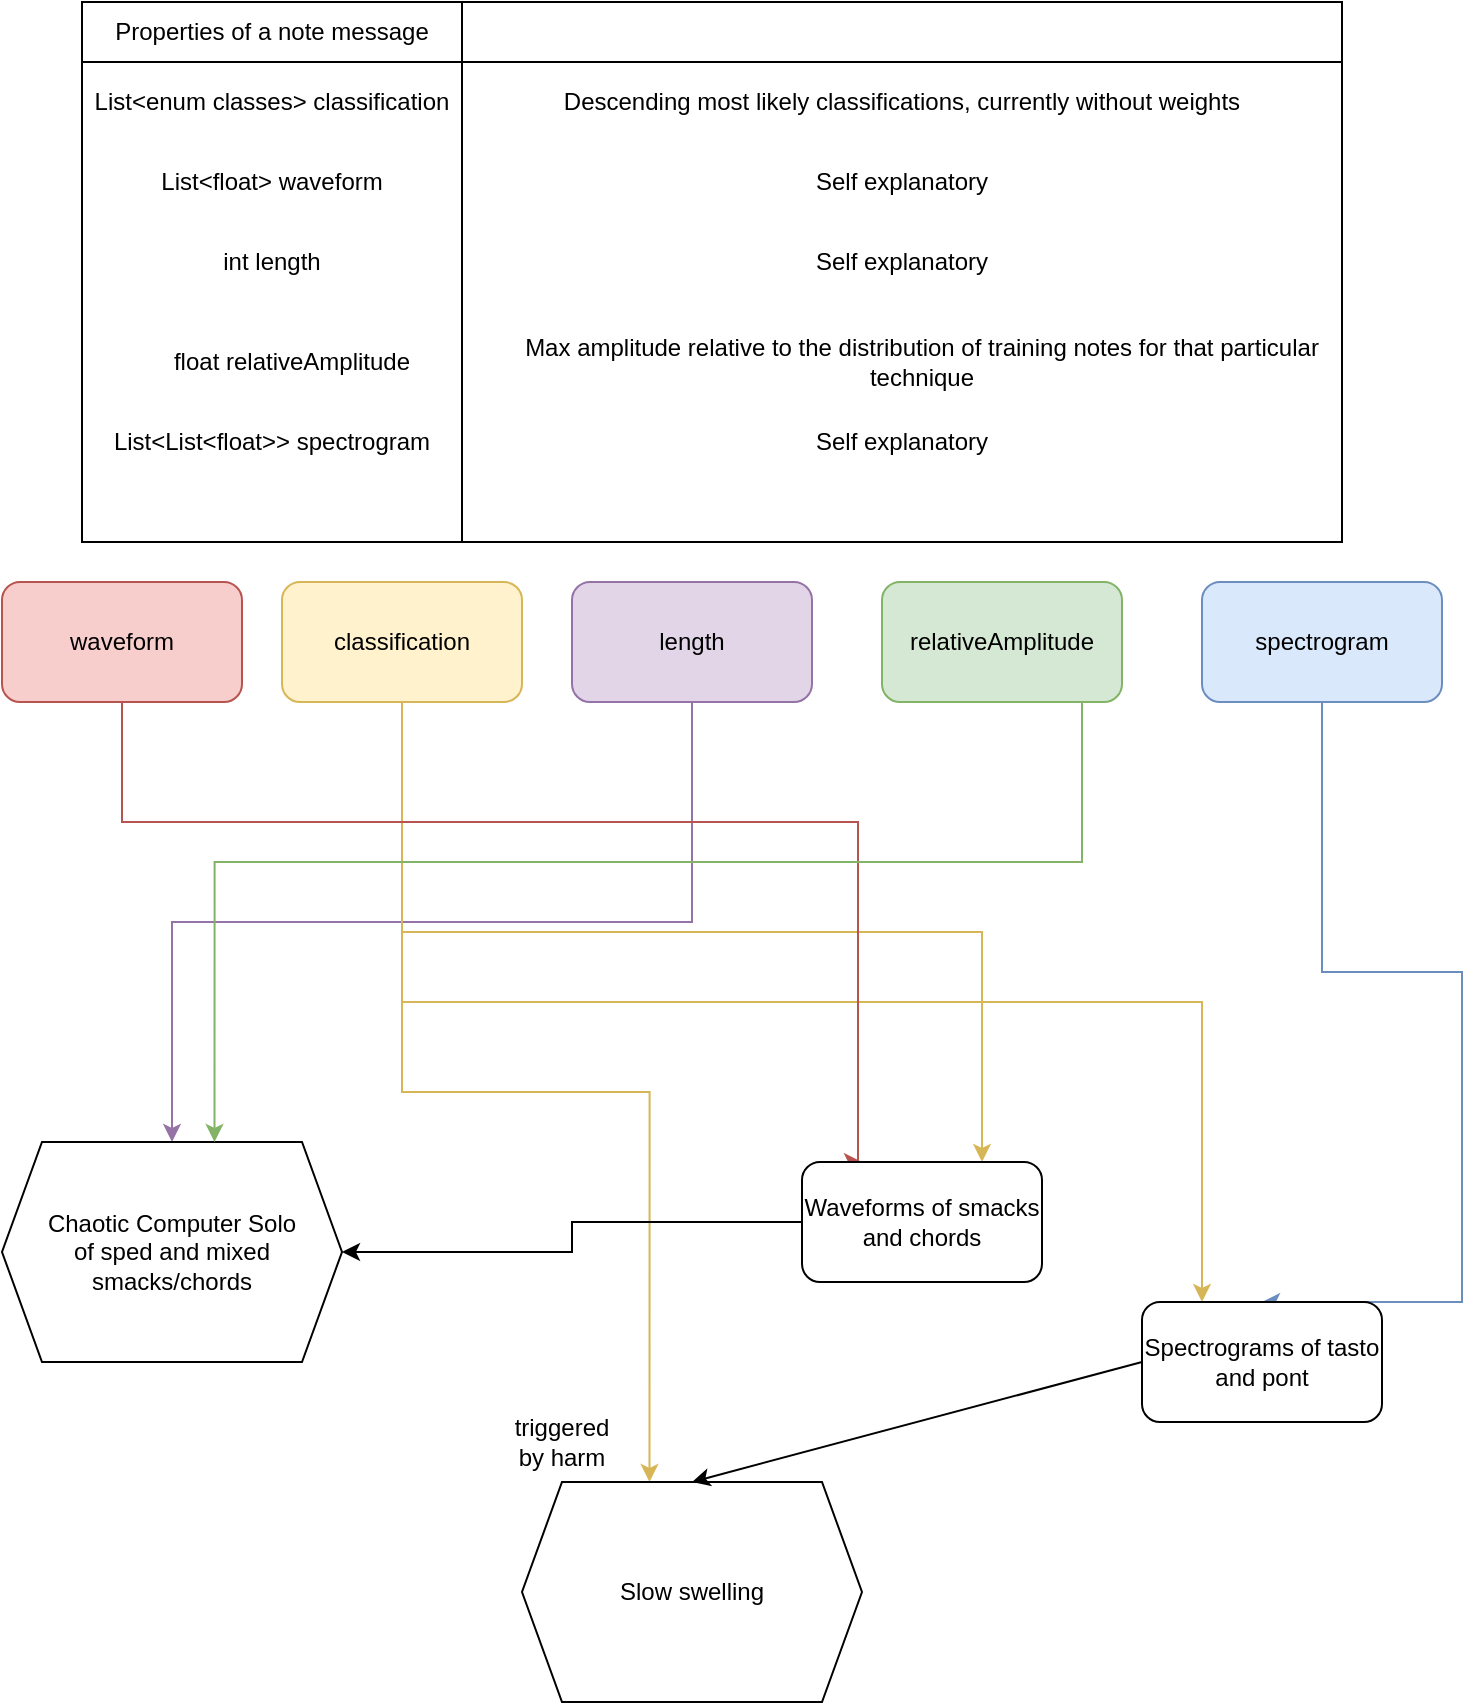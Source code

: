 <mxfile version="15.3.0" type="github">
  <diagram id="BDGeRAOKJIfFWt-nfXFW" name="Page-1">
    <mxGraphModel dx="870" dy="626" grid="1" gridSize="10" guides="1" tooltips="1" connect="1" arrows="1" fold="1" page="1" pageScale="1" pageWidth="850" pageHeight="1100" math="0" shadow="0">
      <root>
        <mxCell id="0" />
        <mxCell id="1" parent="0" />
        <mxCell id="klXC1tTgGsR_19Xfir9O-11" value="&lt;span style=&quot;color: rgba(0 , 0 , 0 , 0) ; font-family: monospace ; font-size: 0px&quot;&gt;%3CmxGraphModel%3E%3Croot%3E%3CmxCell%20id%3D%220%22%2F%3E%3CmxCell%20id%3D%221%22%20parent%3D%220%22%2F%3E%3CmxCell%20id%3D%222%22%20value%3D%22List%26lt%3Benum%20classes%26gt%3B%20classification%22%20style%3D%22text%3BstrokeColor%3Dnone%3BfillColor%3Dnone%3Balign%3Dleft%3BverticalAlign%3Dtop%3BspacingLeft%3D4%3BspacingRight%3D4%3Boverflow%3Dhidden%3Brotatable%3D0%3Bpoints%3D%5B%5B0%2C0.5%5D%2C%5B1%2C0.5%5D%5D%3BportConstraint%3Deastwest%3B%22%20vertex%3D%221%22%20parent%3D%221%22%3E%3CmxGeometry%20x%3D%22130%22%20y%3D%22106%22%20width%3D%22470%22%20height%3D%2226%22%20as%3D%22geometry%22%2F%3E%3C%2FmxCell%3E%3C%2Froot%3E%3C%2FmxGraphModel%3E&lt;/span&gt;" style="shape=internalStorage;whiteSpace=wrap;html=1;backgroundOutline=1;dx=190;dy=30;" parent="1" vertex="1">
          <mxGeometry x="100" y="50" width="630" height="270" as="geometry" />
        </mxCell>
        <mxCell id="klXC1tTgGsR_19Xfir9O-13" value="&lt;span style=&quot;text-align: left&quot;&gt;List&amp;lt;float&amp;gt; waveform&lt;/span&gt;" style="text;html=1;strokeColor=none;fillColor=none;align=center;verticalAlign=middle;whiteSpace=wrap;rounded=0;" parent="1" vertex="1">
          <mxGeometry x="100" y="120" width="190" height="40" as="geometry" />
        </mxCell>
        <mxCell id="klXC1tTgGsR_19Xfir9O-14" value="Properties of a note message" style="text;html=1;strokeColor=none;fillColor=none;align=center;verticalAlign=middle;whiteSpace=wrap;rounded=0;" parent="1" vertex="1">
          <mxGeometry x="100" y="50" width="190" height="30" as="geometry" />
        </mxCell>
        <mxCell id="klXC1tTgGsR_19Xfir9O-15" value="&lt;span style=&quot;text-align: left&quot;&gt;List&amp;lt;enum classes&amp;gt; classification&lt;/span&gt;" style="text;html=1;strokeColor=none;fillColor=none;align=center;verticalAlign=middle;whiteSpace=wrap;rounded=0;" parent="1" vertex="1">
          <mxGeometry x="100" y="80" width="190" height="40" as="geometry" />
        </mxCell>
        <mxCell id="klXC1tTgGsR_19Xfir9O-16" value="&lt;span style=&quot;text-align: left&quot;&gt;int length&lt;/span&gt;" style="text;html=1;strokeColor=none;fillColor=none;align=center;verticalAlign=middle;whiteSpace=wrap;rounded=0;" parent="1" vertex="1">
          <mxGeometry x="100" y="160" width="190" height="40" as="geometry" />
        </mxCell>
        <mxCell id="klXC1tTgGsR_19Xfir9O-17" value="&lt;span style=&quot;text-align: left&quot;&gt;List&amp;lt;List&amp;lt;float&amp;gt;&amp;gt; spectrogram&lt;/span&gt;" style="text;html=1;strokeColor=none;fillColor=none;align=center;verticalAlign=middle;whiteSpace=wrap;rounded=0;" parent="1" vertex="1">
          <mxGeometry x="100" y="250" width="190" height="40" as="geometry" />
        </mxCell>
        <mxCell id="klXC1tTgGsR_19Xfir9O-18" value="Descending most likely classifications, currently without weights" style="text;html=1;strokeColor=none;fillColor=none;align=center;verticalAlign=middle;whiteSpace=wrap;rounded=0;" parent="1" vertex="1">
          <mxGeometry x="290" y="80" width="440" height="40" as="geometry" />
        </mxCell>
        <mxCell id="klXC1tTgGsR_19Xfir9O-19" value="Self explanatory" style="text;html=1;strokeColor=none;fillColor=none;align=center;verticalAlign=middle;whiteSpace=wrap;rounded=0;" parent="1" vertex="1">
          <mxGeometry x="290" y="120" width="440" height="40" as="geometry" />
        </mxCell>
        <mxCell id="klXC1tTgGsR_19Xfir9O-20" value="Self explanatory" style="text;html=1;strokeColor=none;fillColor=none;align=center;verticalAlign=middle;whiteSpace=wrap;rounded=0;" parent="1" vertex="1">
          <mxGeometry x="290" y="160" width="440" height="40" as="geometry" />
        </mxCell>
        <mxCell id="klXC1tTgGsR_19Xfir9O-21" value="Self explanatory" style="text;html=1;strokeColor=none;fillColor=none;align=center;verticalAlign=middle;whiteSpace=wrap;rounded=0;" parent="1" vertex="1">
          <mxGeometry x="290" y="250" width="440" height="40" as="geometry" />
        </mxCell>
        <mxCell id="klXC1tTgGsR_19Xfir9O-39" style="edgeStyle=orthogonalEdgeStyle;rounded=0;orthogonalLoop=1;jettySize=auto;html=1;exitX=0.5;exitY=1;exitDx=0;exitDy=0;fillColor=#e1d5e7;strokeColor=#9673a6;" parent="1" source="klXC1tTgGsR_19Xfir9O-22" target="klXC1tTgGsR_19Xfir9O-24" edge="1">
          <mxGeometry relative="1" as="geometry" />
        </mxCell>
        <mxCell id="klXC1tTgGsR_19Xfir9O-22" value="length" style="rounded=1;whiteSpace=wrap;html=1;fillColor=#e1d5e7;strokeColor=#9673a6;" parent="1" vertex="1">
          <mxGeometry x="345" y="340" width="120" height="60" as="geometry" />
        </mxCell>
        <mxCell id="klXC1tTgGsR_19Xfir9O-35" style="edgeStyle=orthogonalEdgeStyle;rounded=0;orthogonalLoop=1;jettySize=auto;html=1;exitX=0.5;exitY=1;exitDx=0;exitDy=0;entryX=0.5;entryY=0;entryDx=0;entryDy=0;fillColor=#dae8fc;strokeColor=#6c8ebf;" parent="1" source="klXC1tTgGsR_19Xfir9O-23" target="xUyEJggl2aHflqktqvxW-10" edge="1">
          <mxGeometry relative="1" as="geometry">
            <mxPoint x="567.5" y="590" as="targetPoint" />
            <Array as="points">
              <mxPoint x="760" y="535" />
              <mxPoint x="790" y="535" />
              <mxPoint x="790" y="670" />
            </Array>
          </mxGeometry>
        </mxCell>
        <mxCell id="klXC1tTgGsR_19Xfir9O-23" value="spectrogram" style="rounded=1;whiteSpace=wrap;html=1;fillColor=#dae8fc;strokeColor=#6c8ebf;" parent="1" vertex="1">
          <mxGeometry x="660" y="340" width="120" height="60" as="geometry" />
        </mxCell>
        <mxCell id="klXC1tTgGsR_19Xfir9O-24" value="Chaotic Computer Solo&lt;br&gt;of sped and mixed smacks/chords" style="shape=hexagon;perimeter=hexagonPerimeter2;whiteSpace=wrap;html=1;fixedSize=1;" parent="1" vertex="1">
          <mxGeometry x="60" y="620" width="170" height="110" as="geometry" />
        </mxCell>
        <mxCell id="klXC1tTgGsR_19Xfir9O-25" value="&lt;span style=&quot;text-align: left&quot;&gt;float relativeAmplitude&lt;/span&gt;" style="text;html=1;strokeColor=none;fillColor=none;align=center;verticalAlign=middle;whiteSpace=wrap;rounded=0;" parent="1" vertex="1">
          <mxGeometry x="110" y="210" width="190" height="40" as="geometry" />
        </mxCell>
        <mxCell id="klXC1tTgGsR_19Xfir9O-26" value="Max amplitude relative to the distribution of training notes for that particular technique" style="text;html=1;strokeColor=none;fillColor=none;align=center;verticalAlign=middle;whiteSpace=wrap;rounded=0;" parent="1" vertex="1">
          <mxGeometry x="300" y="210" width="440" height="40" as="geometry" />
        </mxCell>
        <mxCell id="klXC1tTgGsR_19Xfir9O-36" style="edgeStyle=orthogonalEdgeStyle;rounded=0;orthogonalLoop=1;jettySize=auto;html=1;exitX=0.5;exitY=1;exitDx=0;exitDy=0;entryX=0.75;entryY=0;entryDx=0;entryDy=0;fillColor=#fff2cc;strokeColor=#d6b656;" parent="1" source="klXC1tTgGsR_19Xfir9O-28" target="xUyEJggl2aHflqktqvxW-9" edge="1">
          <mxGeometry relative="1" as="geometry">
            <mxPoint x="525" y="590" as="targetPoint" />
          </mxGeometry>
        </mxCell>
        <mxCell id="xUyEJggl2aHflqktqvxW-8" style="edgeStyle=orthogonalEdgeStyle;rounded=0;orthogonalLoop=1;jettySize=auto;html=1;exitX=0.5;exitY=1;exitDx=0;exitDy=0;entryX=0.375;entryY=0;entryDx=0;entryDy=0;fillColor=#fff2cc;strokeColor=#d6b656;" edge="1" parent="1" source="klXC1tTgGsR_19Xfir9O-28" target="xUyEJggl2aHflqktqvxW-4">
          <mxGeometry relative="1" as="geometry" />
        </mxCell>
        <mxCell id="xUyEJggl2aHflqktqvxW-13" style="edgeStyle=orthogonalEdgeStyle;rounded=0;orthogonalLoop=1;jettySize=auto;html=1;exitX=0.5;exitY=1;exitDx=0;exitDy=0;entryX=0.25;entryY=0;entryDx=0;entryDy=0;fillColor=#fff2cc;strokeColor=#d6b656;" edge="1" parent="1" source="klXC1tTgGsR_19Xfir9O-28" target="xUyEJggl2aHflqktqvxW-10">
          <mxGeometry relative="1" as="geometry" />
        </mxCell>
        <mxCell id="klXC1tTgGsR_19Xfir9O-28" value="classification" style="rounded=1;whiteSpace=wrap;html=1;fillColor=#fff2cc;strokeColor=#d6b656;" parent="1" vertex="1">
          <mxGeometry x="200" y="340" width="120" height="60" as="geometry" />
        </mxCell>
        <mxCell id="klXC1tTgGsR_19Xfir9O-37" style="edgeStyle=orthogonalEdgeStyle;rounded=0;orthogonalLoop=1;jettySize=auto;html=1;exitX=0.5;exitY=1;exitDx=0;exitDy=0;fillColor=#f8cecc;strokeColor=#b85450;entryX=0.25;entryY=0;entryDx=0;entryDy=0;" parent="1" source="klXC1tTgGsR_19Xfir9O-32" target="xUyEJggl2aHflqktqvxW-9" edge="1">
          <mxGeometry relative="1" as="geometry">
            <Array as="points">
              <mxPoint x="220" y="460" />
              <mxPoint x="488" y="460" />
              <mxPoint x="488" y="610" />
            </Array>
            <mxPoint x="488" y="580" as="targetPoint" />
          </mxGeometry>
        </mxCell>
        <mxCell id="klXC1tTgGsR_19Xfir9O-32" value="waveform" style="rounded=1;whiteSpace=wrap;html=1;fillColor=#f8cecc;strokeColor=#b85450;" parent="1" vertex="1">
          <mxGeometry x="60" y="340" width="120" height="60" as="geometry" />
        </mxCell>
        <mxCell id="klXC1tTgGsR_19Xfir9O-40" style="edgeStyle=orthogonalEdgeStyle;rounded=0;orthogonalLoop=1;jettySize=auto;html=1;exitX=0.5;exitY=1;exitDx=0;exitDy=0;entryX=0.625;entryY=0;entryDx=0;entryDy=0;fillColor=#d5e8d4;strokeColor=#82b366;" parent="1" source="klXC1tTgGsR_19Xfir9O-34" target="klXC1tTgGsR_19Xfir9O-24" edge="1">
          <mxGeometry relative="1" as="geometry">
            <Array as="points">
              <mxPoint x="600" y="480" />
              <mxPoint x="166" y="480" />
            </Array>
          </mxGeometry>
        </mxCell>
        <mxCell id="klXC1tTgGsR_19Xfir9O-34" value="relativeAmplitude" style="rounded=1;whiteSpace=wrap;html=1;fillColor=#d5e8d4;strokeColor=#82b366;" parent="1" vertex="1">
          <mxGeometry x="500" y="340" width="120" height="60" as="geometry" />
        </mxCell>
        <mxCell id="xUyEJggl2aHflqktqvxW-4" value="Slow swelling" style="shape=hexagon;perimeter=hexagonPerimeter2;whiteSpace=wrap;html=1;fixedSize=1;" vertex="1" parent="1">
          <mxGeometry x="320" y="790" width="170" height="110" as="geometry" />
        </mxCell>
        <mxCell id="xUyEJggl2aHflqktqvxW-5" value="" style="endArrow=classic;html=1;entryX=0.5;entryY=0;entryDx=0;entryDy=0;exitX=0;exitY=0.5;exitDx=0;exitDy=0;" edge="1" parent="1" source="xUyEJggl2aHflqktqvxW-10" target="xUyEJggl2aHflqktqvxW-4">
          <mxGeometry width="50" height="50" relative="1" as="geometry">
            <mxPoint x="525" y="700" as="sourcePoint" />
            <mxPoint x="450" y="680" as="targetPoint" />
          </mxGeometry>
        </mxCell>
        <mxCell id="xUyEJggl2aHflqktqvxW-12" style="edgeStyle=orthogonalEdgeStyle;rounded=0;orthogonalLoop=1;jettySize=auto;html=1;exitX=0;exitY=0.5;exitDx=0;exitDy=0;entryX=1;entryY=0.5;entryDx=0;entryDy=0;" edge="1" parent="1" source="xUyEJggl2aHflqktqvxW-9" target="klXC1tTgGsR_19Xfir9O-24">
          <mxGeometry relative="1" as="geometry" />
        </mxCell>
        <mxCell id="xUyEJggl2aHflqktqvxW-9" value="Waveforms of smacks and chords" style="rounded=1;whiteSpace=wrap;html=1;" vertex="1" parent="1">
          <mxGeometry x="460" y="630" width="120" height="60" as="geometry" />
        </mxCell>
        <mxCell id="xUyEJggl2aHflqktqvxW-10" value="Spectrograms of tasto and pont" style="rounded=1;whiteSpace=wrap;html=1;" vertex="1" parent="1">
          <mxGeometry x="630" y="700" width="120" height="60" as="geometry" />
        </mxCell>
        <mxCell id="xUyEJggl2aHflqktqvxW-14" value="triggered by harm" style="text;html=1;strokeColor=none;fillColor=none;align=center;verticalAlign=middle;whiteSpace=wrap;rounded=0;" vertex="1" parent="1">
          <mxGeometry x="320" y="760" width="40" height="20" as="geometry" />
        </mxCell>
      </root>
    </mxGraphModel>
  </diagram>
</mxfile>
